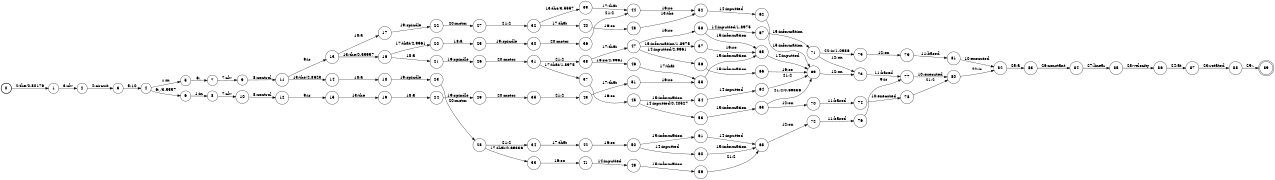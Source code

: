 digraph FST {
rankdir = LR;
size = "8.5,11";
label = "";
center = 1;
orientation = Portrait;
ranksep = "0.4";
nodesep = "0.25";
0 [label = "0", shape = circle, style = bold, fontsize = 14]
	0 -> 1 [label = "2:the/0.80176", fontsize = 14];
1 [label = "1", shape = circle, style = solid, fontsize = 14]
	1 -> 2 [label = "3:clv", fontsize = 14];
2 [label = "2", shape = circle, style = solid, fontsize = 14]
	2 -> 3 [label = "4:circuit", fontsize = 14];
3 [label = "3", shape = circle, style = solid, fontsize = 14]
	3 -> 4 [label = "5:10", fontsize = 14];
4 [label = "4", shape = circle, style = solid, fontsize = 14]
	4 -> 5 [label = "1:in", fontsize = 14];
	4 -> 6 [label = "6:,/3.5557", fontsize = 14];
5 [label = "5", shape = circle, style = solid, fontsize = 14]
	5 -> 7 [label = "6:,", fontsize = 14];
6 [label = "6", shape = circle, style = solid, fontsize = 14]
	6 -> 8 [label = "1:in", fontsize = 14];
7 [label = "7", shape = circle, style = solid, fontsize = 14]
	7 -> 9 [label = "7:clv", fontsize = 14];
8 [label = "8", shape = circle, style = solid, fontsize = 14]
	8 -> 10 [label = "7:clv", fontsize = 14];
9 [label = "9", shape = circle, style = solid, fontsize = 14]
	9 -> 11 [label = "8:control", fontsize = 14];
10 [label = "10", shape = circle, style = solid, fontsize = 14]
	10 -> 12 [label = "8:control", fontsize = 14];
11 [label = "11", shape = circle, style = solid, fontsize = 14]
	11 -> 14 [label = "13:the/2.8623", fontsize = 14];
	11 -> 13 [label = "9:is", fontsize = 14];
12 [label = "12", shape = circle, style = solid, fontsize = 14]
	12 -> 15 [label = "9:is", fontsize = 14];
13 [label = "13", shape = circle, style = solid, fontsize = 14]
	13 -> 16 [label = "13:the/0.55957", fontsize = 14];
	13 -> 17 [label = "18:a", fontsize = 14];
14 [label = "14", shape = circle, style = solid, fontsize = 14]
	14 -> 18 [label = "18:a", fontsize = 14];
15 [label = "15", shape = circle, style = solid, fontsize = 14]
	15 -> 19 [label = "13:the", fontsize = 14];
16 [label = "16", shape = circle, style = solid, fontsize = 14]
	16 -> 20 [label = "17:that/2.9961", fontsize = 14];
	16 -> 21 [label = "18:a", fontsize = 14];
17 [label = "17", shape = circle, style = solid, fontsize = 14]
	17 -> 22 [label = "19:spindle", fontsize = 14];
18 [label = "18", shape = circle, style = solid, fontsize = 14]
	18 -> 23 [label = "19:spindle", fontsize = 14];
19 [label = "19", shape = circle, style = solid, fontsize = 14]
	19 -> 24 [label = "18:a", fontsize = 14];
20 [label = "20", shape = circle, style = solid, fontsize = 14]
	20 -> 25 [label = "18:a", fontsize = 14];
21 [label = "21", shape = circle, style = solid, fontsize = 14]
	21 -> 26 [label = "19:spindle", fontsize = 14];
22 [label = "22", shape = circle, style = solid, fontsize = 14]
	22 -> 27 [label = "20:motor", fontsize = 14];
23 [label = "23", shape = circle, style = solid, fontsize = 14]
	23 -> 28 [label = "20:motor", fontsize = 14];
24 [label = "24", shape = circle, style = solid, fontsize = 14]
	24 -> 29 [label = "19:spindle", fontsize = 14];
25 [label = "25", shape = circle, style = solid, fontsize = 14]
	25 -> 30 [label = "19:spindle", fontsize = 14];
26 [label = "26", shape = circle, style = solid, fontsize = 14]
	26 -> 31 [label = "20:motor", fontsize = 14];
27 [label = "27", shape = circle, style = solid, fontsize = 14]
	27 -> 32 [label = "21:2", fontsize = 14];
28 [label = "28", shape = circle, style = solid, fontsize = 14]
	28 -> 33 [label = "17:that/0.69336", fontsize = 14];
	28 -> 34 [label = "21:2", fontsize = 14];
29 [label = "29", shape = circle, style = solid, fontsize = 14]
	29 -> 35 [label = "20:motor", fontsize = 14];
30 [label = "30", shape = circle, style = solid, fontsize = 14]
	30 -> 36 [label = "20:motor", fontsize = 14];
31 [label = "31", shape = circle, style = solid, fontsize = 14]
	31 -> 37 [label = "17:that/1.8975", fontsize = 14];
	31 -> 38 [label = "21:2", fontsize = 14];
32 [label = "32", shape = circle, style = solid, fontsize = 14]
	32 -> 39 [label = "13:the/3.5557", fontsize = 14];
	32 -> 40 [label = "17:that", fontsize = 14];
33 [label = "33", shape = circle, style = solid, fontsize = 14]
	33 -> 41 [label = "16:so", fontsize = 14];
34 [label = "34", shape = circle, style = solid, fontsize = 14]
	34 -> 42 [label = "17:that", fontsize = 14];
35 [label = "35", shape = circle, style = solid, fontsize = 14]
	35 -> 43 [label = "21:2", fontsize = 14];
36 [label = "36", shape = circle, style = solid, fontsize = 14]
	36 -> 44 [label = "21:2", fontsize = 14];
37 [label = "37", shape = circle, style = solid, fontsize = 14]
	37 -> 45 [label = "16:so", fontsize = 14];
38 [label = "38", shape = circle, style = solid, fontsize = 14]
	38 -> 46 [label = "16:so/2.9961", fontsize = 14];
	38 -> 47 [label = "17:that", fontsize = 14];
39 [label = "39", shape = circle, style = solid, fontsize = 14]
	39 -> 44 [label = "17:that", fontsize = 14];
40 [label = "40", shape = circle, style = solid, fontsize = 14]
	40 -> 48 [label = "16:so", fontsize = 14];
41 [label = "41", shape = circle, style = solid, fontsize = 14]
	41 -> 49 [label = "14:inputted", fontsize = 14];
42 [label = "42", shape = circle, style = solid, fontsize = 14]
	42 -> 50 [label = "16:so", fontsize = 14];
43 [label = "43", shape = circle, style = solid, fontsize = 14]
	43 -> 51 [label = "17:that", fontsize = 14];
44 [label = "44", shape = circle, style = solid, fontsize = 14]
	44 -> 52 [label = "16:so", fontsize = 14];
45 [label = "45", shape = circle, style = solid, fontsize = 14]
	45 -> 53 [label = "14:inputted/0.40527", fontsize = 14];
	45 -> 54 [label = "15:information", fontsize = 14];
46 [label = "46", shape = circle, style = solid, fontsize = 14]
	46 -> 55 [label = "17:that", fontsize = 14];
47 [label = "47", shape = circle, style = solid, fontsize = 14]
	47 -> 56 [label = "14:inputted/2.9961", fontsize = 14];
	47 -> 57 [label = "15:information/1.8975", fontsize = 14];
	47 -> 58 [label = "16:so", fontsize = 14];
48 [label = "48", shape = circle, style = solid, fontsize = 14]
	48 -> 52 [label = "13:the", fontsize = 14];
49 [label = "49", shape = circle, style = solid, fontsize = 14]
	49 -> 59 [label = "15:information", fontsize = 14];
50 [label = "50", shape = circle, style = solid, fontsize = 14]
	50 -> 60 [label = "14:inputted", fontsize = 14];
	50 -> 61 [label = "15:information", fontsize = 14];
51 [label = "51", shape = circle, style = solid, fontsize = 14]
	51 -> 55 [label = "16:so", fontsize = 14];
52 [label = "52", shape = circle, style = solid, fontsize = 14]
	52 -> 62 [label = "14:inputted", fontsize = 14];
53 [label = "53", shape = circle, style = solid, fontsize = 14]
	53 -> 63 [label = "15:information", fontsize = 14];
54 [label = "54", shape = circle, style = solid, fontsize = 14]
	54 -> 64 [label = "14:inputted", fontsize = 14];
55 [label = "55", shape = circle, style = solid, fontsize = 14]
	55 -> 65 [label = "15:information", fontsize = 14];
56 [label = "56", shape = circle, style = solid, fontsize = 14]
	56 -> 66 [label = "15:information", fontsize = 14];
57 [label = "57", shape = circle, style = solid, fontsize = 14]
	57 -> 65 [label = "16:so", fontsize = 14];
58 [label = "58", shape = circle, style = solid, fontsize = 14]
	58 -> 67 [label = "14:inputted/1.8975", fontsize = 14];
	58 -> 65 [label = "15:information", fontsize = 14];
59 [label = "59", shape = circle, style = solid, fontsize = 14]
	59 -> 68 [label = "21:2", fontsize = 14];
60 [label = "60", shape = circle, style = solid, fontsize = 14]
	60 -> 68 [label = "15:information", fontsize = 14];
61 [label = "61", shape = circle, style = solid, fontsize = 14]
	61 -> 68 [label = "14:inputted", fontsize = 14];
62 [label = "62", shape = circle, style = solid, fontsize = 14]
	62 -> 69 [label = "15:information", fontsize = 14];
63 [label = "63", shape = circle, style = solid, fontsize = 14]
	63 -> 70 [label = "12:on", fontsize = 14];
	63 -> 69 [label = "21:2/0.69336", fontsize = 14];
64 [label = "64", shape = circle, style = solid, fontsize = 14]
	64 -> 69 [label = "21:2", fontsize = 14];
65 [label = "65", shape = circle, style = solid, fontsize = 14]
	65 -> 69 [label = "14:inputted", fontsize = 14];
66 [label = "66", shape = circle, style = solid, fontsize = 14]
	66 -> 69 [label = "16:so", fontsize = 14];
67 [label = "67", shape = circle, style = solid, fontsize = 14]
	67 -> 71 [label = "15:information", fontsize = 14];
68 [label = "68", shape = circle, style = solid, fontsize = 14]
	68 -> 72 [label = "12:on", fontsize = 14];
69 [label = "69", shape = circle, style = solid, fontsize = 14]
	69 -> 73 [label = "12:on", fontsize = 14];
70 [label = "70", shape = circle, style = solid, fontsize = 14]
	70 -> 74 [label = "11:based", fontsize = 14];
71 [label = "71", shape = circle, style = solid, fontsize = 14]
	71 -> 75 [label = "22:is/1.0986", fontsize = 14];
	71 -> 73 [label = "12:on", fontsize = 14];
72 [label = "72", shape = circle, style = solid, fontsize = 14]
	72 -> 76 [label = "11:based", fontsize = 14];
73 [label = "73", shape = circle, style = solid, fontsize = 14]
	73 -> 77 [label = "11:based", fontsize = 14];
74 [label = "74", shape = circle, style = solid, fontsize = 14]
	74 -> 78 [label = "10:executed", fontsize = 14];
75 [label = "75", shape = circle, style = solid, fontsize = 14]
	75 -> 79 [label = "12:on", fontsize = 14];
76 [label = "76", shape = circle, style = solid, fontsize = 14]
	76 -> 77 [label = "9:is", fontsize = 14];
77 [label = "77", shape = circle, style = solid, fontsize = 14]
	77 -> 80 [label = "10:executed", fontsize = 14];
78 [label = "78", shape = circle, style = solid, fontsize = 14]
	78 -> 80 [label = "21:2", fontsize = 14];
79 [label = "79", shape = circle, style = solid, fontsize = 14]
	79 -> 81 [label = "11:based", fontsize = 14];
80 [label = "80", shape = circle, style = solid, fontsize = 14]
	80 -> 82 [label = "22:is", fontsize = 14];
81 [label = "81", shape = circle, style = solid, fontsize = 14]
	81 -> 82 [label = "10:executed", fontsize = 14];
82 [label = "82", shape = circle, style = solid, fontsize = 14]
	82 -> 83 [label = "25:a", fontsize = 14];
83 [label = "83", shape = circle, style = solid, fontsize = 14]
	83 -> 84 [label = "26:constant", fontsize = 14];
84 [label = "84", shape = circle, style = solid, fontsize = 14]
	84 -> 85 [label = "27:linear", fontsize = 14];
85 [label = "85", shape = circle, style = solid, fontsize = 14]
	85 -> 86 [label = "28:velocity", fontsize = 14];
86 [label = "86", shape = circle, style = solid, fontsize = 14]
	86 -> 87 [label = "24:at", fontsize = 14];
87 [label = "87", shape = circle, style = solid, fontsize = 14]
	87 -> 88 [label = "23:rotated", fontsize = 14];
88 [label = "88", shape = circle, style = solid, fontsize = 14]
	88 -> 89 [label = "29:.", fontsize = 14];
89 [label = "89", shape = doublecircle, style = solid, fontsize = 14]
}
